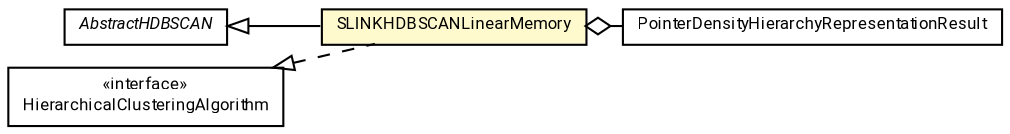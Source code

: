 #!/usr/local/bin/dot
#
# Class diagram 
# Generated by UMLGraph version R5_7_2-60-g0e99a6 (http://www.spinellis.gr/umlgraph/)
#

digraph G {
	graph [fontnames="svg"]
	edge [fontname="Roboto",fontsize=7,labelfontname="Roboto",labelfontsize=7,color="black"];
	node [fontname="Roboto",fontcolor="black",fontsize=8,shape=plaintext,margin=0,width=0,height=0];
	nodesep=0.15;
	ranksep=0.25;
	rankdir=LR;
	// de.lmu.ifi.dbs.elki.algorithm.clustering.hierarchical.AbstractHDBSCAN<O, R extends de.lmu.ifi.dbs.elki.result.Result>
	c8977956 [label=<<table title="de.lmu.ifi.dbs.elki.algorithm.clustering.hierarchical.AbstractHDBSCAN" border="0" cellborder="1" cellspacing="0" cellpadding="2" href="AbstractHDBSCAN.html" target="_parent">
		<tr><td><table border="0" cellspacing="0" cellpadding="1">
		<tr><td align="center" balign="center"> <font face="Roboto"><i>AbstractHDBSCAN</i></font> </td></tr>
		</table></td></tr>
		</table>>, URL="AbstractHDBSCAN.html"];
	// de.lmu.ifi.dbs.elki.algorithm.clustering.hierarchical.SLINKHDBSCANLinearMemory<O>
	c8977992 [label=<<table title="de.lmu.ifi.dbs.elki.algorithm.clustering.hierarchical.SLINKHDBSCANLinearMemory" border="0" cellborder="1" cellspacing="0" cellpadding="2" bgcolor="lemonChiffon" href="SLINKHDBSCANLinearMemory.html" target="_parent">
		<tr><td><table border="0" cellspacing="0" cellpadding="1">
		<tr><td align="center" balign="center"> <font face="Roboto">SLINKHDBSCANLinearMemory</font> </td></tr>
		</table></td></tr>
		</table>>, URL="SLINKHDBSCANLinearMemory.html"];
	// de.lmu.ifi.dbs.elki.algorithm.clustering.hierarchical.PointerDensityHierarchyRepresentationResult
	c8978014 [label=<<table title="de.lmu.ifi.dbs.elki.algorithm.clustering.hierarchical.PointerDensityHierarchyRepresentationResult" border="0" cellborder="1" cellspacing="0" cellpadding="2" href="PointerDensityHierarchyRepresentationResult.html" target="_parent">
		<tr><td><table border="0" cellspacing="0" cellpadding="1">
		<tr><td align="center" balign="center"> <font face="Roboto">PointerDensityHierarchyRepresentationResult</font> </td></tr>
		</table></td></tr>
		</table>>, URL="PointerDensityHierarchyRepresentationResult.html"];
	// de.lmu.ifi.dbs.elki.algorithm.clustering.hierarchical.HierarchicalClusteringAlgorithm
	c8978015 [label=<<table title="de.lmu.ifi.dbs.elki.algorithm.clustering.hierarchical.HierarchicalClusteringAlgorithm" border="0" cellborder="1" cellspacing="0" cellpadding="2" href="HierarchicalClusteringAlgorithm.html" target="_parent">
		<tr><td><table border="0" cellspacing="0" cellpadding="1">
		<tr><td align="center" balign="center"> &#171;interface&#187; </td></tr>
		<tr><td align="center" balign="center"> <font face="Roboto">HierarchicalClusteringAlgorithm</font> </td></tr>
		</table></td></tr>
		</table>>, URL="HierarchicalClusteringAlgorithm.html"];
	// de.lmu.ifi.dbs.elki.algorithm.clustering.hierarchical.SLINKHDBSCANLinearMemory<O> extends de.lmu.ifi.dbs.elki.algorithm.clustering.hierarchical.AbstractHDBSCAN<O, R extends de.lmu.ifi.dbs.elki.result.Result>
	c8977956 -> c8977992 [arrowtail=empty,dir=back,weight=10];
	// de.lmu.ifi.dbs.elki.algorithm.clustering.hierarchical.SLINKHDBSCANLinearMemory<O> implements de.lmu.ifi.dbs.elki.algorithm.clustering.hierarchical.HierarchicalClusteringAlgorithm
	c8978015 -> c8977992 [arrowtail=empty,style=dashed,dir=back,weight=9];
	// de.lmu.ifi.dbs.elki.algorithm.clustering.hierarchical.SLINKHDBSCANLinearMemory<O> has de.lmu.ifi.dbs.elki.algorithm.clustering.hierarchical.PointerDensityHierarchyRepresentationResult
	c8977992 -> c8978014 [arrowhead=none,arrowtail=ediamond,dir=back,weight=4];
}

